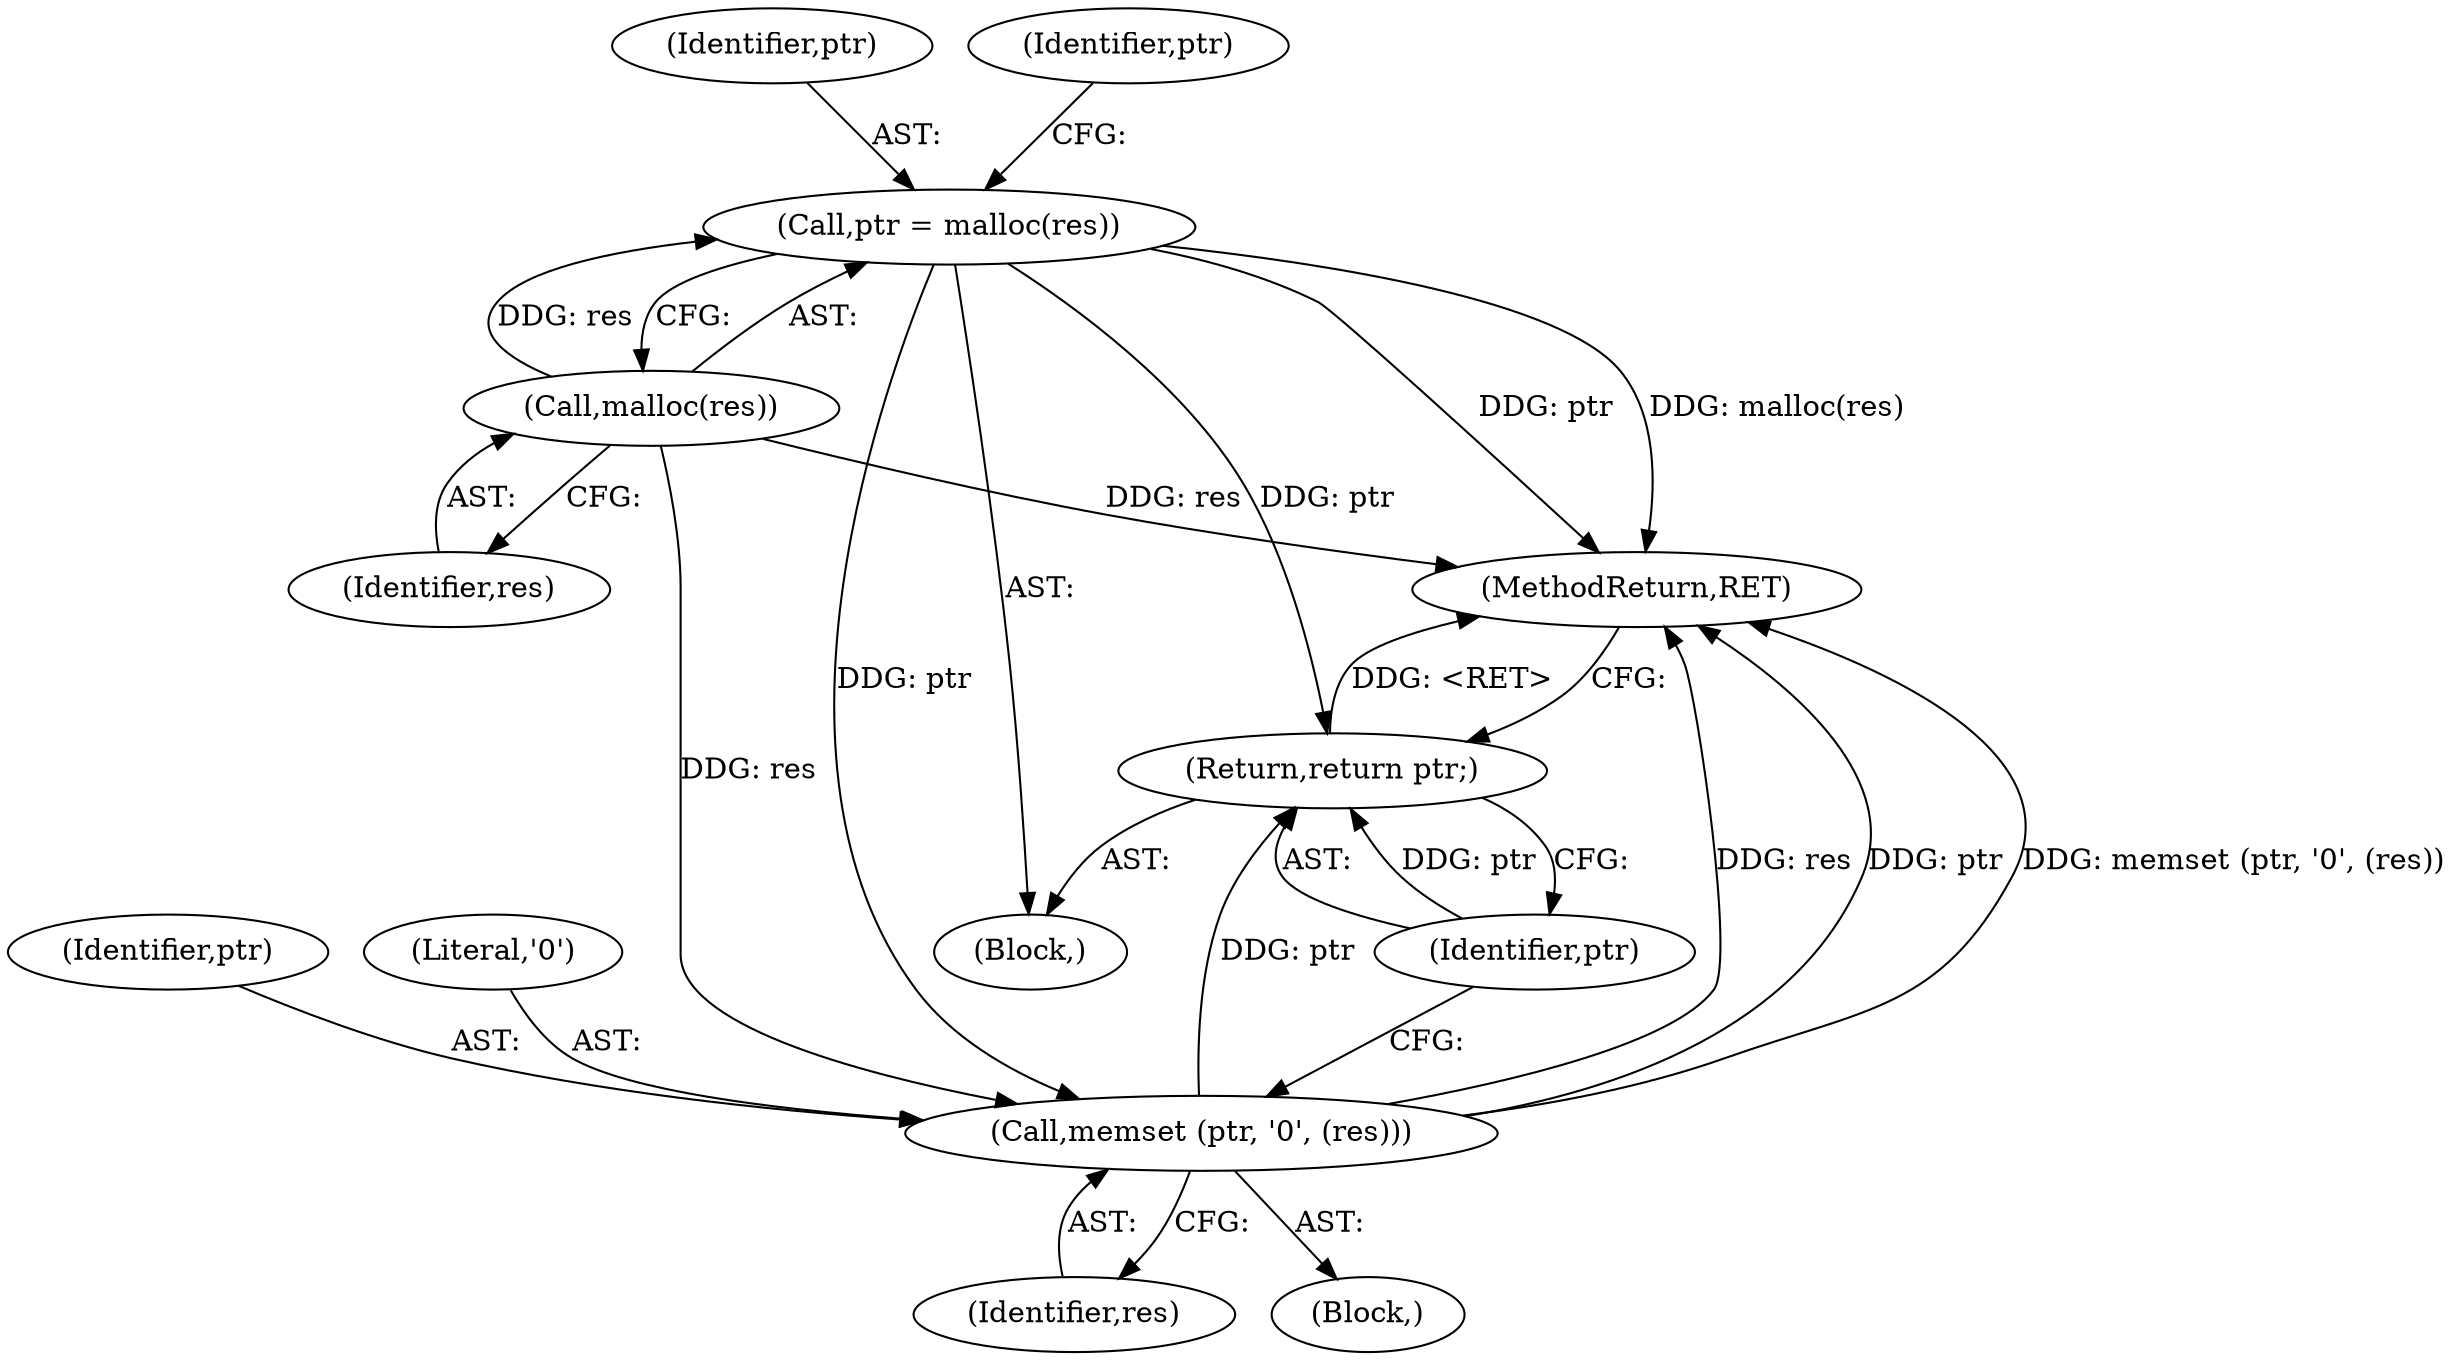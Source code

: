 digraph "0_tnef_c5044689e50039635e7700fe2472fd632ac77176_3@API" {
"1000113" [label="(Call,ptr = malloc(res))"];
"1000115" [label="(Call,malloc(res))"];
"1000120" [label="(Call,memset (ptr, '\0', (res)))"];
"1000124" [label="(Return,return ptr;)"];
"1000125" [label="(Identifier,ptr)"];
"1000123" [label="(Identifier,res)"];
"1000115" [label="(Call,malloc(res))"];
"1000121" [label="(Identifier,ptr)"];
"1000122" [label="(Literal,'\0')"];
"1000103" [label="(Block,)"];
"1000114" [label="(Identifier,ptr)"];
"1000116" [label="(Identifier,res)"];
"1000126" [label="(MethodReturn,RET)"];
"1000119" [label="(Block,)"];
"1000124" [label="(Return,return ptr;)"];
"1000113" [label="(Call,ptr = malloc(res))"];
"1000118" [label="(Identifier,ptr)"];
"1000120" [label="(Call,memset (ptr, '\0', (res)))"];
"1000113" -> "1000103"  [label="AST: "];
"1000113" -> "1000115"  [label="CFG: "];
"1000114" -> "1000113"  [label="AST: "];
"1000115" -> "1000113"  [label="AST: "];
"1000118" -> "1000113"  [label="CFG: "];
"1000113" -> "1000126"  [label="DDG: ptr"];
"1000113" -> "1000126"  [label="DDG: malloc(res)"];
"1000115" -> "1000113"  [label="DDG: res"];
"1000113" -> "1000120"  [label="DDG: ptr"];
"1000113" -> "1000124"  [label="DDG: ptr"];
"1000115" -> "1000116"  [label="CFG: "];
"1000116" -> "1000115"  [label="AST: "];
"1000115" -> "1000126"  [label="DDG: res"];
"1000115" -> "1000120"  [label="DDG: res"];
"1000120" -> "1000119"  [label="AST: "];
"1000120" -> "1000123"  [label="CFG: "];
"1000121" -> "1000120"  [label="AST: "];
"1000122" -> "1000120"  [label="AST: "];
"1000123" -> "1000120"  [label="AST: "];
"1000125" -> "1000120"  [label="CFG: "];
"1000120" -> "1000126"  [label="DDG: res"];
"1000120" -> "1000126"  [label="DDG: ptr"];
"1000120" -> "1000126"  [label="DDG: memset (ptr, '\0', (res))"];
"1000120" -> "1000124"  [label="DDG: ptr"];
"1000124" -> "1000103"  [label="AST: "];
"1000124" -> "1000125"  [label="CFG: "];
"1000125" -> "1000124"  [label="AST: "];
"1000126" -> "1000124"  [label="CFG: "];
"1000124" -> "1000126"  [label="DDG: <RET>"];
"1000125" -> "1000124"  [label="DDG: ptr"];
}
